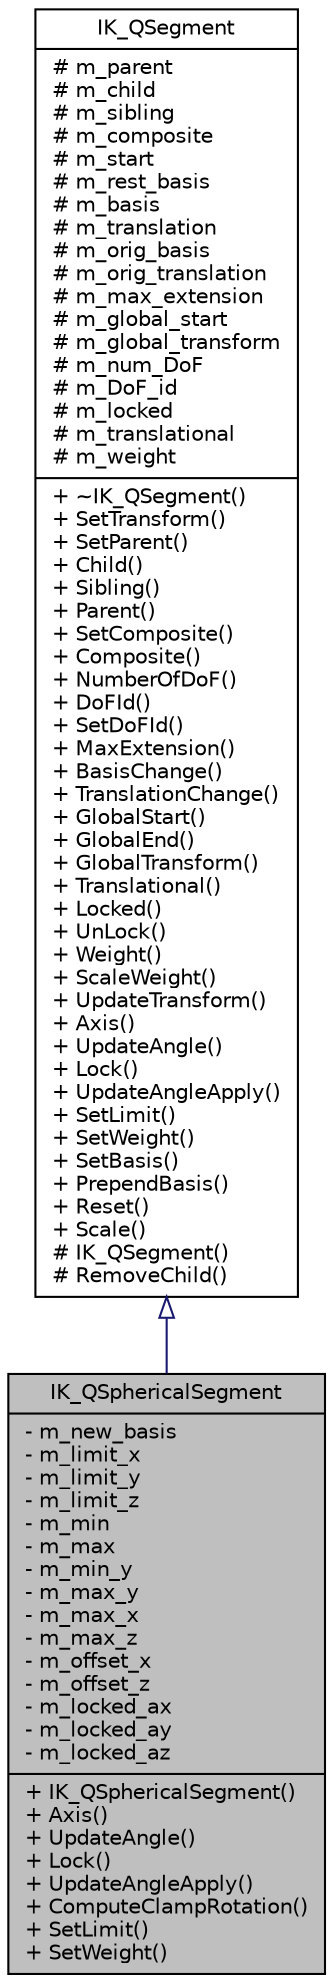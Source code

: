digraph G
{
  edge [fontname="Helvetica",fontsize="10",labelfontname="Helvetica",labelfontsize="10"];
  node [fontname="Helvetica",fontsize="10",shape=record];
  Node1 [label="{IK_QSphericalSegment\n|- m_new_basis\l- m_limit_x\l- m_limit_y\l- m_limit_z\l- m_min\l- m_max\l- m_min_y\l- m_max_y\l- m_max_x\l- m_max_z\l- m_offset_x\l- m_offset_z\l- m_locked_ax\l- m_locked_ay\l- m_locked_az\l|+ IK_QSphericalSegment()\l+ Axis()\l+ UpdateAngle()\l+ Lock()\l+ UpdateAngleApply()\l+ ComputeClampRotation()\l+ SetLimit()\l+ SetWeight()\l}",height=0.2,width=0.4,color="black", fillcolor="grey75", style="filled" fontcolor="black"];
  Node2 -> Node1 [dir=back,color="midnightblue",fontsize="10",style="solid",arrowtail="empty",fontname="Helvetica"];
  Node2 [label="{IK_QSegment\n|# m_parent\l# m_child\l# m_sibling\l# m_composite\l# m_start\l# m_rest_basis\l# m_basis\l# m_translation\l# m_orig_basis\l# m_orig_translation\l# m_max_extension\l# m_global_start\l# m_global_transform\l# m_num_DoF\l# m_DoF_id\l# m_locked\l# m_translational\l# m_weight\l|+ ~IK_QSegment()\l+ SetTransform()\l+ SetParent()\l+ Child()\l+ Sibling()\l+ Parent()\l+ SetComposite()\l+ Composite()\l+ NumberOfDoF()\l+ DoFId()\l+ SetDoFId()\l+ MaxExtension()\l+ BasisChange()\l+ TranslationChange()\l+ GlobalStart()\l+ GlobalEnd()\l+ GlobalTransform()\l+ Translational()\l+ Locked()\l+ UnLock()\l+ Weight()\l+ ScaleWeight()\l+ UpdateTransform()\l+ Axis()\l+ UpdateAngle()\l+ Lock()\l+ UpdateAngleApply()\l+ SetLimit()\l+ SetWeight()\l+ SetBasis()\l+ PrependBasis()\l+ Reset()\l+ Scale()\l# IK_QSegment()\l# RemoveChild()\l}",height=0.2,width=0.4,color="black", fillcolor="white", style="filled",URL="$d6/de5/classIK__QSegment.html"];
}
